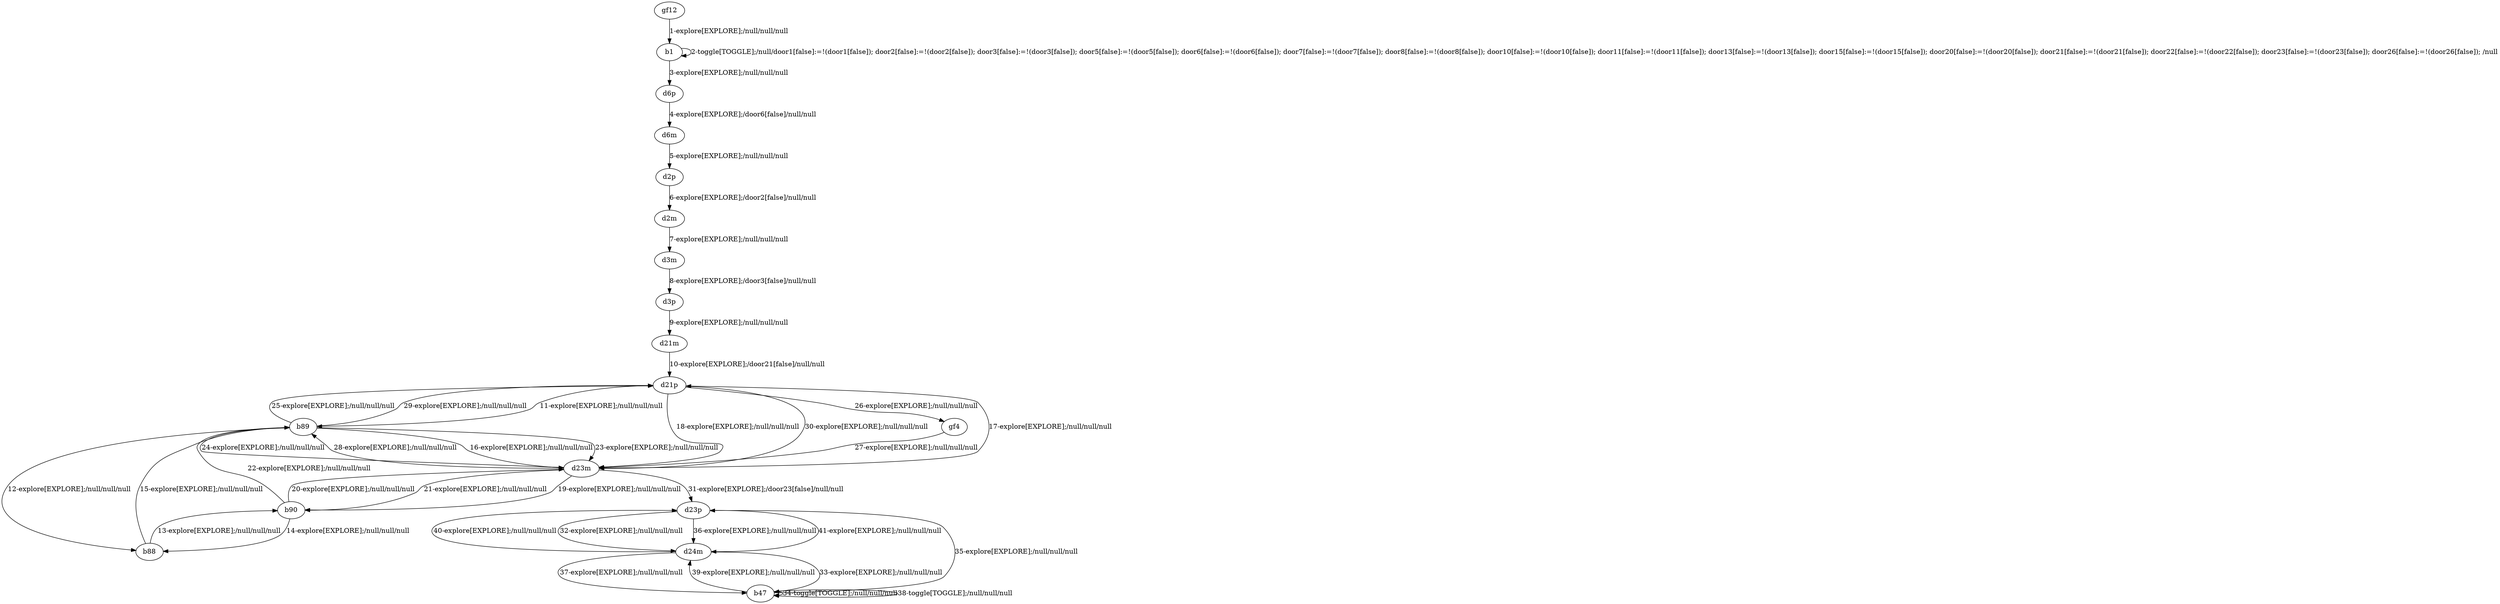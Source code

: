 # Total number of goals covered by this test: 3
# d23m --> d21p
# b89 --> d23m
# b90 --> d23m

digraph g {
"gf12" -> "b1" [label = "1-explore[EXPLORE];/null/null/null"];
"b1" -> "b1" [label = "2-toggle[TOGGLE];/null/door1[false]:=!(door1[false]); door2[false]:=!(door2[false]); door3[false]:=!(door3[false]); door5[false]:=!(door5[false]); door6[false]:=!(door6[false]); door7[false]:=!(door7[false]); door8[false]:=!(door8[false]); door10[false]:=!(door10[false]); door11[false]:=!(door11[false]); door13[false]:=!(door13[false]); door15[false]:=!(door15[false]); door20[false]:=!(door20[false]); door21[false]:=!(door21[false]); door22[false]:=!(door22[false]); door23[false]:=!(door23[false]); door26[false]:=!(door26[false]); /null"];
"b1" -> "d6p" [label = "3-explore[EXPLORE];/null/null/null"];
"d6p" -> "d6m" [label = "4-explore[EXPLORE];/door6[false]/null/null"];
"d6m" -> "d2p" [label = "5-explore[EXPLORE];/null/null/null"];
"d2p" -> "d2m" [label = "6-explore[EXPLORE];/door2[false]/null/null"];
"d2m" -> "d3m" [label = "7-explore[EXPLORE];/null/null/null"];
"d3m" -> "d3p" [label = "8-explore[EXPLORE];/door3[false]/null/null"];
"d3p" -> "d21m" [label = "9-explore[EXPLORE];/null/null/null"];
"d21m" -> "d21p" [label = "10-explore[EXPLORE];/door21[false]/null/null"];
"d21p" -> "b89" [label = "11-explore[EXPLORE];/null/null/null"];
"b89" -> "b88" [label = "12-explore[EXPLORE];/null/null/null"];
"b88" -> "b90" [label = "13-explore[EXPLORE];/null/null/null"];
"b90" -> "b88" [label = "14-explore[EXPLORE];/null/null/null"];
"b88" -> "b89" [label = "15-explore[EXPLORE];/null/null/null"];
"b89" -> "d23m" [label = "16-explore[EXPLORE];/null/null/null"];
"d23m" -> "d21p" [label = "17-explore[EXPLORE];/null/null/null"];
"d21p" -> "d23m" [label = "18-explore[EXPLORE];/null/null/null"];
"d23m" -> "b90" [label = "19-explore[EXPLORE];/null/null/null"];
"b90" -> "d23m" [label = "20-explore[EXPLORE];/null/null/null"];
"d23m" -> "b90" [label = "21-explore[EXPLORE];/null/null/null"];
"b90" -> "b89" [label = "22-explore[EXPLORE];/null/null/null"];
"b89" -> "d23m" [label = "23-explore[EXPLORE];/null/null/null"];
"d23m" -> "b89" [label = "24-explore[EXPLORE];/null/null/null"];
"b89" -> "d21p" [label = "25-explore[EXPLORE];/null/null/null"];
"d21p" -> "gf4" [label = "26-explore[EXPLORE];/null/null/null"];
"gf4" -> "d23m" [label = "27-explore[EXPLORE];/null/null/null"];
"d23m" -> "b89" [label = "28-explore[EXPLORE];/null/null/null"];
"b89" -> "d21p" [label = "29-explore[EXPLORE];/null/null/null"];
"d21p" -> "d23m" [label = "30-explore[EXPLORE];/null/null/null"];
"d23m" -> "d23p" [label = "31-explore[EXPLORE];/door23[false]/null/null"];
"d23p" -> "d24m" [label = "32-explore[EXPLORE];/null/null/null"];
"d24m" -> "b47" [label = "33-explore[EXPLORE];/null/null/null"];
"b47" -> "b47" [label = "34-toggle[TOGGLE];/null/null/null"];
"b47" -> "d23p" [label = "35-explore[EXPLORE];/null/null/null"];
"d23p" -> "d24m" [label = "36-explore[EXPLORE];/null/null/null"];
"d24m" -> "b47" [label = "37-explore[EXPLORE];/null/null/null"];
"b47" -> "b47" [label = "38-toggle[TOGGLE];/null/null/null"];
"b47" -> "d24m" [label = "39-explore[EXPLORE];/null/null/null"];
"d24m" -> "d23p" [label = "40-explore[EXPLORE];/null/null/null"];
"d23p" -> "d24m" [label = "41-explore[EXPLORE];/null/null/null"];
}